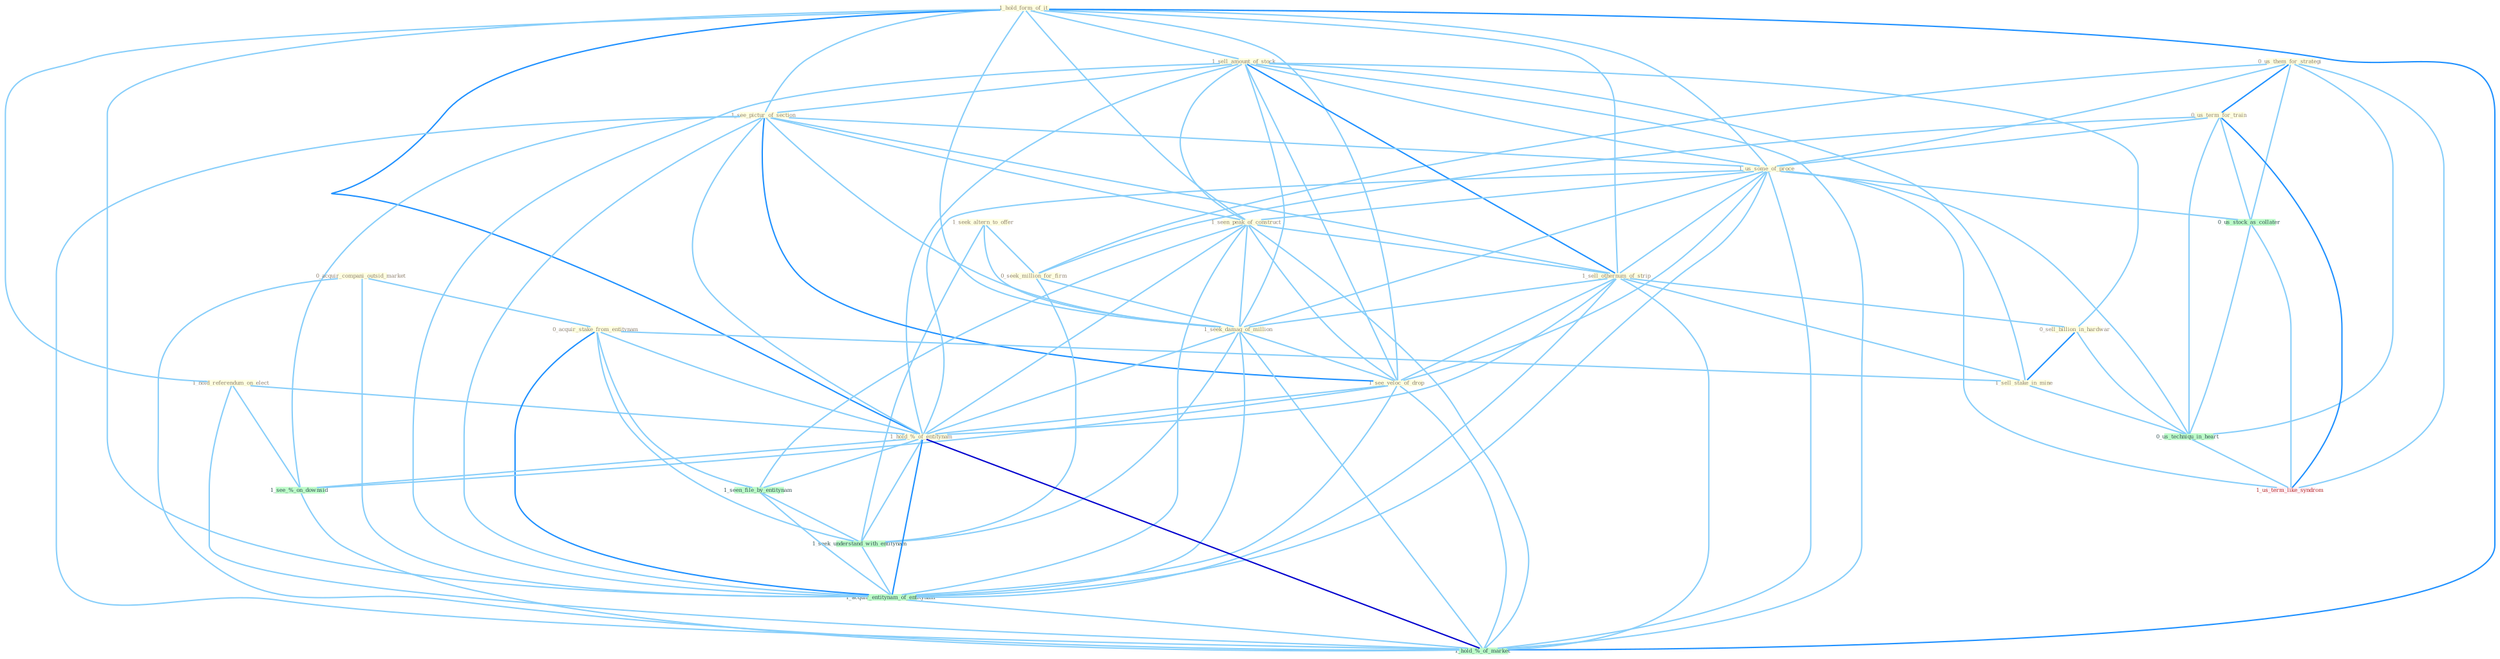 Graph G{ 
    node
    [shape=polygon,style=filled,width=.5,height=.06,color="#BDFCC9",fixedsize=true,fontsize=4,
    fontcolor="#2f4f4f"];
    {node
    [color="#ffffe0", fontcolor="#8b7d6b"] "0_us_them_for_strategi " "1_seek_altern_to_offer " "0_us_term_for_train " "1_hold_form_of_it " "1_hold_referendum_on_elect " "1_sell_amount_of_stock " "1_see_pictur_of_section " "1_us_some_of_proce " "1_seen_peak_of_construct " "0_acquir_compani_outsid_market " "0_seek_million_for_firm " "0_acquir_stake_from_entitynam " "1_sell_othernum_of_strip " "1_seek_damag_of_million " "1_see_veloc_of_drop " "0_sell_billion_in_hardwar " "1_sell_stake_in_mine " "1_hold_%_of_entitynam "}
{node [color="#fff0f5", fontcolor="#b22222"] "1_us_term_like_syndrom "}
edge [color="#B0E2FF"];

	"0_us_them_for_strategi " -- "0_us_term_for_train " [w="2", color="#1e90ff" , len=0.8];
	"0_us_them_for_strategi " -- "1_us_some_of_proce " [w="1", color="#87cefa" ];
	"0_us_them_for_strategi " -- "0_seek_million_for_firm " [w="1", color="#87cefa" ];
	"0_us_them_for_strategi " -- "0_us_stock_as_collater " [w="1", color="#87cefa" ];
	"0_us_them_for_strategi " -- "0_us_techniqu_in_heart " [w="1", color="#87cefa" ];
	"0_us_them_for_strategi " -- "1_us_term_like_syndrom " [w="1", color="#87cefa" ];
	"1_seek_altern_to_offer " -- "0_seek_million_for_firm " [w="1", color="#87cefa" ];
	"1_seek_altern_to_offer " -- "1_seek_damag_of_million " [w="1", color="#87cefa" ];
	"1_seek_altern_to_offer " -- "1_seek_understand_with_entitynam " [w="1", color="#87cefa" ];
	"0_us_term_for_train " -- "1_us_some_of_proce " [w="1", color="#87cefa" ];
	"0_us_term_for_train " -- "0_seek_million_for_firm " [w="1", color="#87cefa" ];
	"0_us_term_for_train " -- "0_us_stock_as_collater " [w="1", color="#87cefa" ];
	"0_us_term_for_train " -- "0_us_techniqu_in_heart " [w="1", color="#87cefa" ];
	"0_us_term_for_train " -- "1_us_term_like_syndrom " [w="2", color="#1e90ff" , len=0.8];
	"1_hold_form_of_it " -- "1_hold_referendum_on_elect " [w="1", color="#87cefa" ];
	"1_hold_form_of_it " -- "1_sell_amount_of_stock " [w="1", color="#87cefa" ];
	"1_hold_form_of_it " -- "1_see_pictur_of_section " [w="1", color="#87cefa" ];
	"1_hold_form_of_it " -- "1_us_some_of_proce " [w="1", color="#87cefa" ];
	"1_hold_form_of_it " -- "1_seen_peak_of_construct " [w="1", color="#87cefa" ];
	"1_hold_form_of_it " -- "1_sell_othernum_of_strip " [w="1", color="#87cefa" ];
	"1_hold_form_of_it " -- "1_seek_damag_of_million " [w="1", color="#87cefa" ];
	"1_hold_form_of_it " -- "1_see_veloc_of_drop " [w="1", color="#87cefa" ];
	"1_hold_form_of_it " -- "1_hold_%_of_entitynam " [w="2", color="#1e90ff" , len=0.8];
	"1_hold_form_of_it " -- "1_acquir_entitynam_of_entitynam " [w="1", color="#87cefa" ];
	"1_hold_form_of_it " -- "1_hold_%_of_market " [w="2", color="#1e90ff" , len=0.8];
	"1_hold_referendum_on_elect " -- "1_hold_%_of_entitynam " [w="1", color="#87cefa" ];
	"1_hold_referendum_on_elect " -- "1_see_%_on_downsid " [w="1", color="#87cefa" ];
	"1_hold_referendum_on_elect " -- "1_hold_%_of_market " [w="1", color="#87cefa" ];
	"1_sell_amount_of_stock " -- "1_see_pictur_of_section " [w="1", color="#87cefa" ];
	"1_sell_amount_of_stock " -- "1_us_some_of_proce " [w="1", color="#87cefa" ];
	"1_sell_amount_of_stock " -- "1_seen_peak_of_construct " [w="1", color="#87cefa" ];
	"1_sell_amount_of_stock " -- "1_sell_othernum_of_strip " [w="2", color="#1e90ff" , len=0.8];
	"1_sell_amount_of_stock " -- "1_seek_damag_of_million " [w="1", color="#87cefa" ];
	"1_sell_amount_of_stock " -- "1_see_veloc_of_drop " [w="1", color="#87cefa" ];
	"1_sell_amount_of_stock " -- "0_sell_billion_in_hardwar " [w="1", color="#87cefa" ];
	"1_sell_amount_of_stock " -- "1_sell_stake_in_mine " [w="1", color="#87cefa" ];
	"1_sell_amount_of_stock " -- "1_hold_%_of_entitynam " [w="1", color="#87cefa" ];
	"1_sell_amount_of_stock " -- "1_acquir_entitynam_of_entitynam " [w="1", color="#87cefa" ];
	"1_sell_amount_of_stock " -- "1_hold_%_of_market " [w="1", color="#87cefa" ];
	"1_see_pictur_of_section " -- "1_us_some_of_proce " [w="1", color="#87cefa" ];
	"1_see_pictur_of_section " -- "1_seen_peak_of_construct " [w="1", color="#87cefa" ];
	"1_see_pictur_of_section " -- "1_sell_othernum_of_strip " [w="1", color="#87cefa" ];
	"1_see_pictur_of_section " -- "1_seek_damag_of_million " [w="1", color="#87cefa" ];
	"1_see_pictur_of_section " -- "1_see_veloc_of_drop " [w="2", color="#1e90ff" , len=0.8];
	"1_see_pictur_of_section " -- "1_hold_%_of_entitynam " [w="1", color="#87cefa" ];
	"1_see_pictur_of_section " -- "1_acquir_entitynam_of_entitynam " [w="1", color="#87cefa" ];
	"1_see_pictur_of_section " -- "1_see_%_on_downsid " [w="1", color="#87cefa" ];
	"1_see_pictur_of_section " -- "1_hold_%_of_market " [w="1", color="#87cefa" ];
	"1_us_some_of_proce " -- "1_seen_peak_of_construct " [w="1", color="#87cefa" ];
	"1_us_some_of_proce " -- "1_sell_othernum_of_strip " [w="1", color="#87cefa" ];
	"1_us_some_of_proce " -- "1_seek_damag_of_million " [w="1", color="#87cefa" ];
	"1_us_some_of_proce " -- "1_see_veloc_of_drop " [w="1", color="#87cefa" ];
	"1_us_some_of_proce " -- "1_hold_%_of_entitynam " [w="1", color="#87cefa" ];
	"1_us_some_of_proce " -- "0_us_stock_as_collater " [w="1", color="#87cefa" ];
	"1_us_some_of_proce " -- "1_acquir_entitynam_of_entitynam " [w="1", color="#87cefa" ];
	"1_us_some_of_proce " -- "0_us_techniqu_in_heart " [w="1", color="#87cefa" ];
	"1_us_some_of_proce " -- "1_us_term_like_syndrom " [w="1", color="#87cefa" ];
	"1_us_some_of_proce " -- "1_hold_%_of_market " [w="1", color="#87cefa" ];
	"1_seen_peak_of_construct " -- "1_sell_othernum_of_strip " [w="1", color="#87cefa" ];
	"1_seen_peak_of_construct " -- "1_seek_damag_of_million " [w="1", color="#87cefa" ];
	"1_seen_peak_of_construct " -- "1_see_veloc_of_drop " [w="1", color="#87cefa" ];
	"1_seen_peak_of_construct " -- "1_hold_%_of_entitynam " [w="1", color="#87cefa" ];
	"1_seen_peak_of_construct " -- "1_seen_file_by_entitynam " [w="1", color="#87cefa" ];
	"1_seen_peak_of_construct " -- "1_acquir_entitynam_of_entitynam " [w="1", color="#87cefa" ];
	"1_seen_peak_of_construct " -- "1_hold_%_of_market " [w="1", color="#87cefa" ];
	"0_acquir_compani_outsid_market " -- "0_acquir_stake_from_entitynam " [w="1", color="#87cefa" ];
	"0_acquir_compani_outsid_market " -- "1_acquir_entitynam_of_entitynam " [w="1", color="#87cefa" ];
	"0_acquir_compani_outsid_market " -- "1_hold_%_of_market " [w="1", color="#87cefa" ];
	"0_seek_million_for_firm " -- "1_seek_damag_of_million " [w="1", color="#87cefa" ];
	"0_seek_million_for_firm " -- "1_seek_understand_with_entitynam " [w="1", color="#87cefa" ];
	"0_acquir_stake_from_entitynam " -- "1_sell_stake_in_mine " [w="1", color="#87cefa" ];
	"0_acquir_stake_from_entitynam " -- "1_hold_%_of_entitynam " [w="1", color="#87cefa" ];
	"0_acquir_stake_from_entitynam " -- "1_seen_file_by_entitynam " [w="1", color="#87cefa" ];
	"0_acquir_stake_from_entitynam " -- "1_seek_understand_with_entitynam " [w="1", color="#87cefa" ];
	"0_acquir_stake_from_entitynam " -- "1_acquir_entitynam_of_entitynam " [w="2", color="#1e90ff" , len=0.8];
	"1_sell_othernum_of_strip " -- "1_seek_damag_of_million " [w="1", color="#87cefa" ];
	"1_sell_othernum_of_strip " -- "1_see_veloc_of_drop " [w="1", color="#87cefa" ];
	"1_sell_othernum_of_strip " -- "0_sell_billion_in_hardwar " [w="1", color="#87cefa" ];
	"1_sell_othernum_of_strip " -- "1_sell_stake_in_mine " [w="1", color="#87cefa" ];
	"1_sell_othernum_of_strip " -- "1_hold_%_of_entitynam " [w="1", color="#87cefa" ];
	"1_sell_othernum_of_strip " -- "1_acquir_entitynam_of_entitynam " [w="1", color="#87cefa" ];
	"1_sell_othernum_of_strip " -- "1_hold_%_of_market " [w="1", color="#87cefa" ];
	"1_seek_damag_of_million " -- "1_see_veloc_of_drop " [w="1", color="#87cefa" ];
	"1_seek_damag_of_million " -- "1_hold_%_of_entitynam " [w="1", color="#87cefa" ];
	"1_seek_damag_of_million " -- "1_seek_understand_with_entitynam " [w="1", color="#87cefa" ];
	"1_seek_damag_of_million " -- "1_acquir_entitynam_of_entitynam " [w="1", color="#87cefa" ];
	"1_seek_damag_of_million " -- "1_hold_%_of_market " [w="1", color="#87cefa" ];
	"1_see_veloc_of_drop " -- "1_hold_%_of_entitynam " [w="1", color="#87cefa" ];
	"1_see_veloc_of_drop " -- "1_acquir_entitynam_of_entitynam " [w="1", color="#87cefa" ];
	"1_see_veloc_of_drop " -- "1_see_%_on_downsid " [w="1", color="#87cefa" ];
	"1_see_veloc_of_drop " -- "1_hold_%_of_market " [w="1", color="#87cefa" ];
	"0_sell_billion_in_hardwar " -- "1_sell_stake_in_mine " [w="2", color="#1e90ff" , len=0.8];
	"0_sell_billion_in_hardwar " -- "0_us_techniqu_in_heart " [w="1", color="#87cefa" ];
	"1_sell_stake_in_mine " -- "0_us_techniqu_in_heart " [w="1", color="#87cefa" ];
	"1_hold_%_of_entitynam " -- "1_seen_file_by_entitynam " [w="1", color="#87cefa" ];
	"1_hold_%_of_entitynam " -- "1_seek_understand_with_entitynam " [w="1", color="#87cefa" ];
	"1_hold_%_of_entitynam " -- "1_acquir_entitynam_of_entitynam " [w="2", color="#1e90ff" , len=0.8];
	"1_hold_%_of_entitynam " -- "1_see_%_on_downsid " [w="1", color="#87cefa" ];
	"1_hold_%_of_entitynam " -- "1_hold_%_of_market " [w="3", color="#0000cd" , len=0.6];
	"1_seen_file_by_entitynam " -- "1_seek_understand_with_entitynam " [w="1", color="#87cefa" ];
	"1_seen_file_by_entitynam " -- "1_acquir_entitynam_of_entitynam " [w="1", color="#87cefa" ];
	"0_us_stock_as_collater " -- "0_us_techniqu_in_heart " [w="1", color="#87cefa" ];
	"0_us_stock_as_collater " -- "1_us_term_like_syndrom " [w="1", color="#87cefa" ];
	"1_seek_understand_with_entitynam " -- "1_acquir_entitynam_of_entitynam " [w="1", color="#87cefa" ];
	"1_acquir_entitynam_of_entitynam " -- "1_hold_%_of_market " [w="1", color="#87cefa" ];
	"0_us_techniqu_in_heart " -- "1_us_term_like_syndrom " [w="1", color="#87cefa" ];
	"1_see_%_on_downsid " -- "1_hold_%_of_market " [w="1", color="#87cefa" ];
}